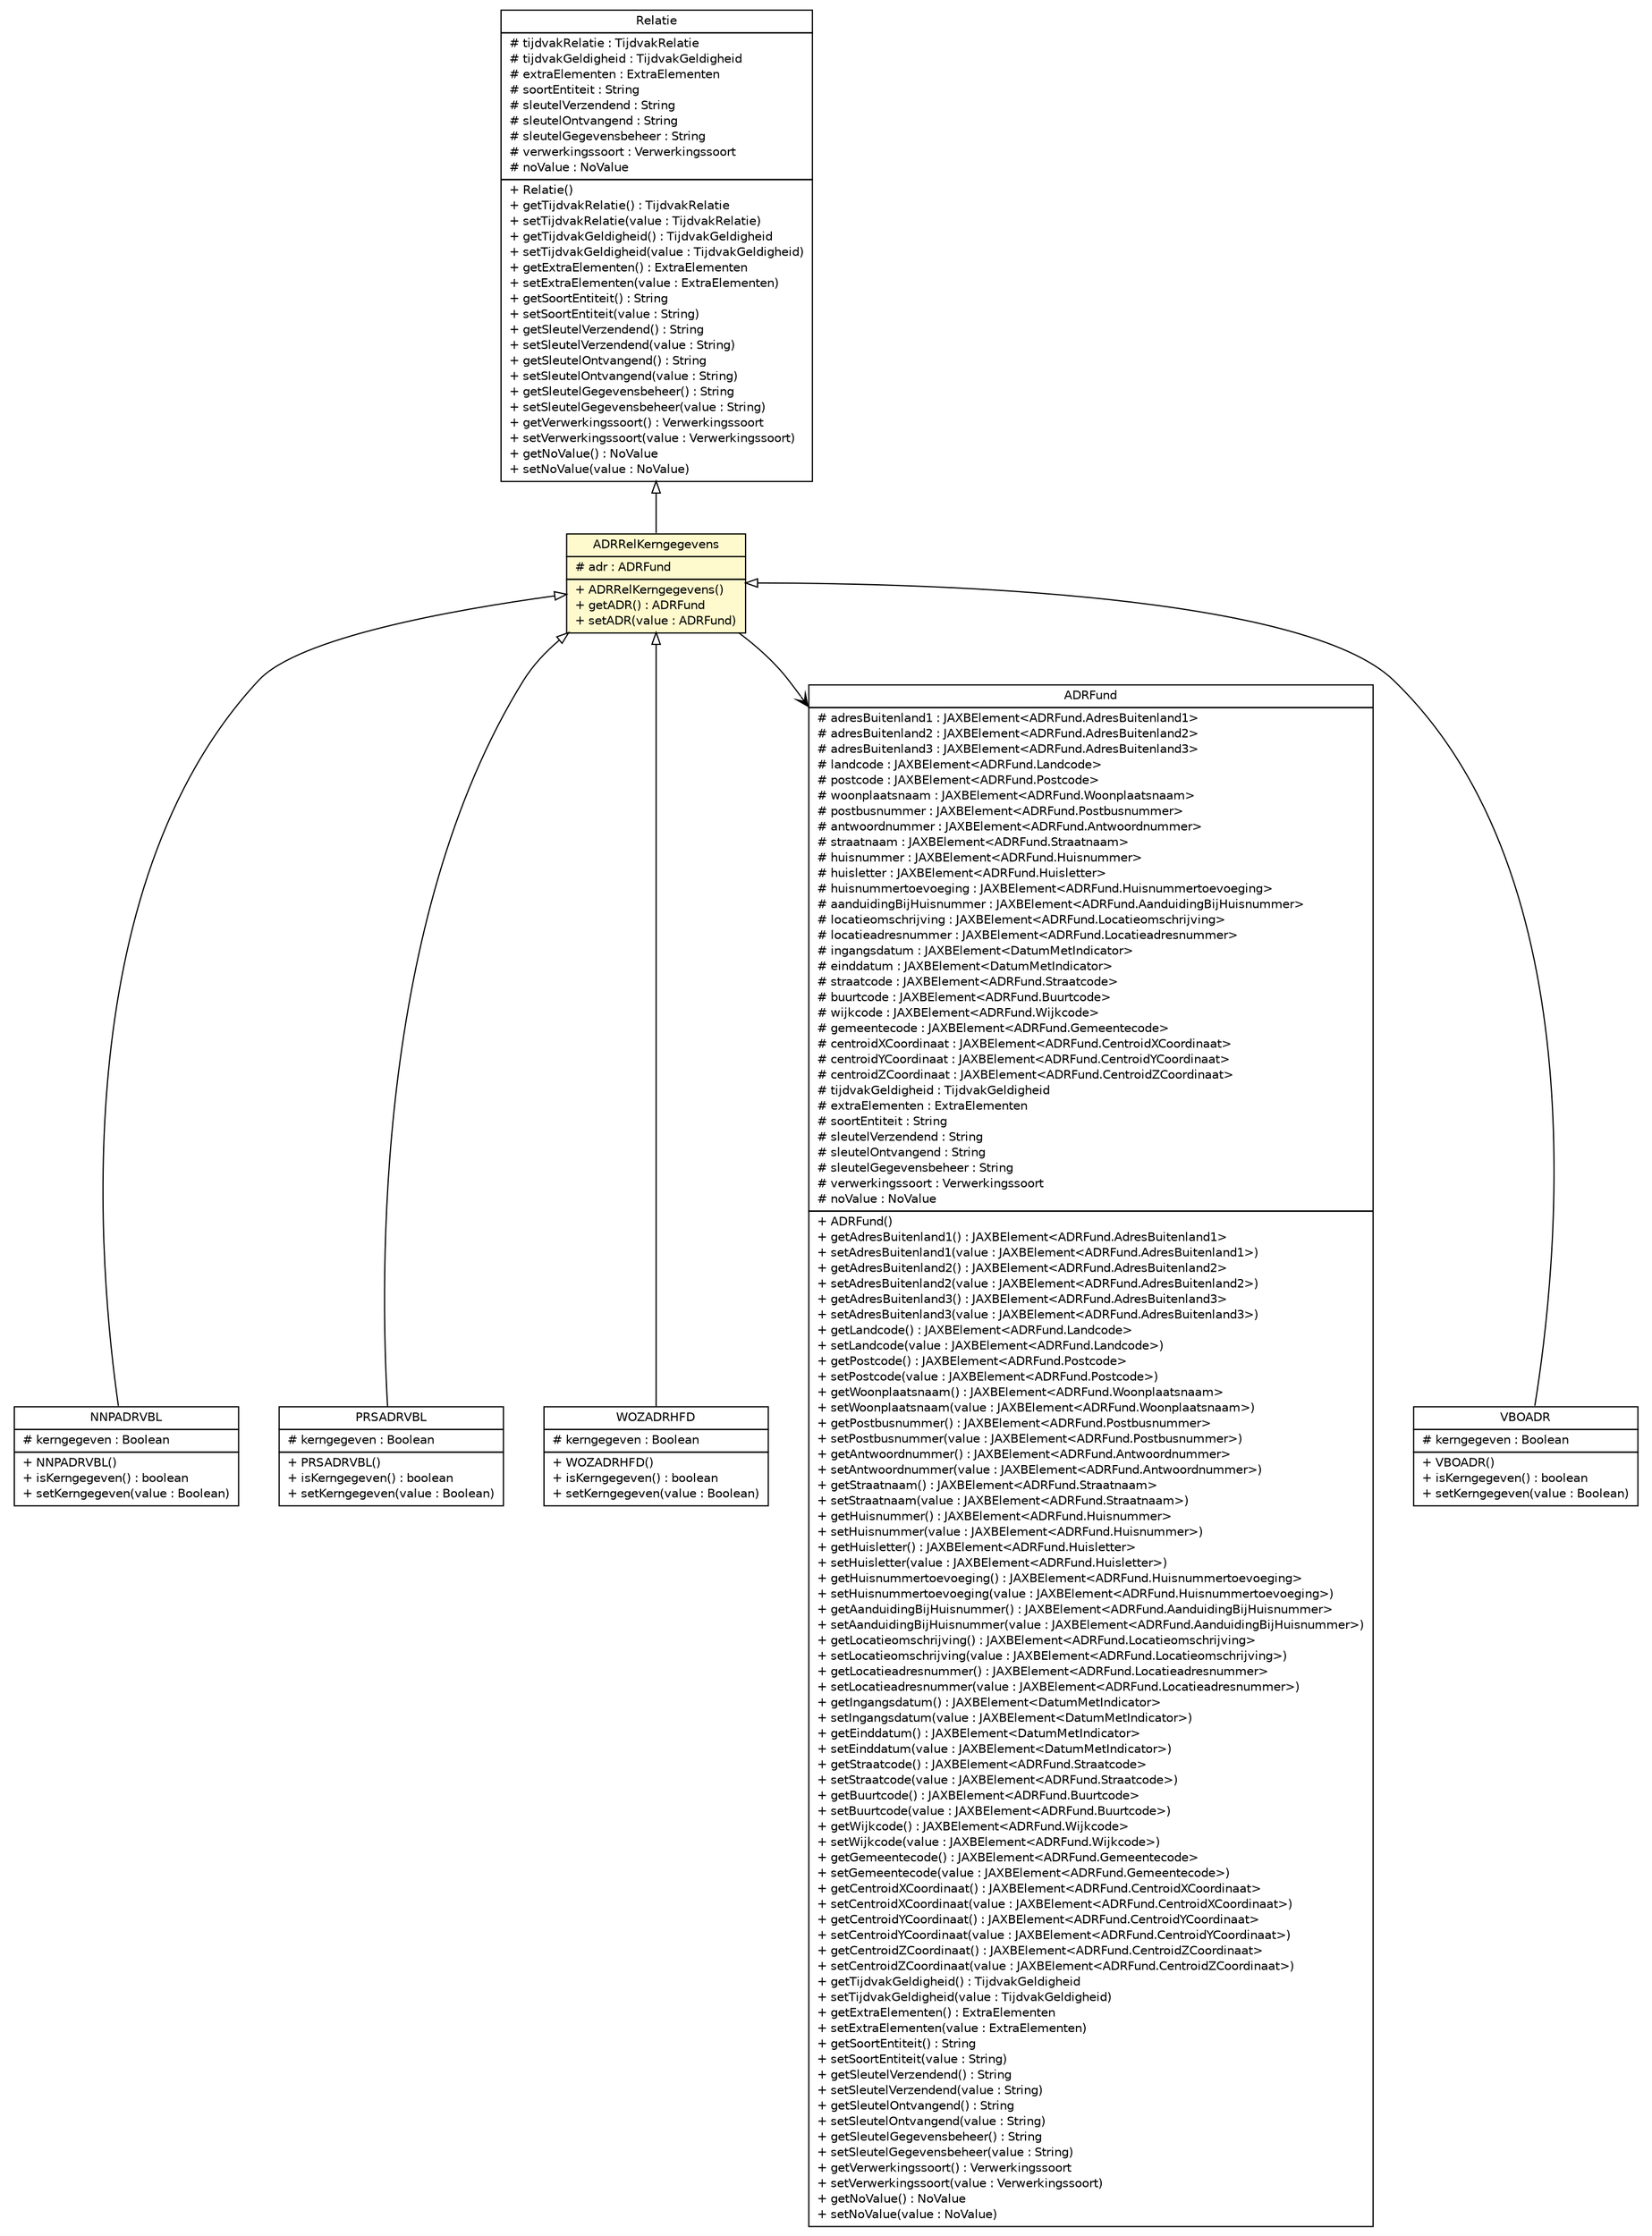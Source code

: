 #!/usr/local/bin/dot
#
# Class diagram 
# Generated by UMLGraph version R5_6-24-gf6e263 (http://www.umlgraph.org/)
#

digraph G {
	edge [fontname="Helvetica",fontsize=10,labelfontname="Helvetica",labelfontsize=10];
	node [fontname="Helvetica",fontsize=10,shape=plaintext];
	nodesep=0.25;
	ranksep=0.5;
	// nl.egem.stuf.sector.bg._0204.NNPKerngegevens.NNPADRVBL
	c30495 [label=<<table title="nl.egem.stuf.sector.bg._0204.NNPKerngegevens.NNPADRVBL" border="0" cellborder="1" cellspacing="0" cellpadding="2" port="p" href="./NNPKerngegevens.NNPADRVBL.html">
		<tr><td><table border="0" cellspacing="0" cellpadding="1">
<tr><td align="center" balign="center"> NNPADRVBL </td></tr>
		</table></td></tr>
		<tr><td><table border="0" cellspacing="0" cellpadding="1">
<tr><td align="left" balign="left"> # kerngegeven : Boolean </td></tr>
		</table></td></tr>
		<tr><td><table border="0" cellspacing="0" cellpadding="1">
<tr><td align="left" balign="left"> + NNPADRVBL() </td></tr>
<tr><td align="left" balign="left"> + isKerngegeven() : boolean </td></tr>
<tr><td align="left" balign="left"> + setKerngegeven(value : Boolean) </td></tr>
		</table></td></tr>
		</table>>, URL="./NNPKerngegevens.NNPADRVBL.html", fontname="Helvetica", fontcolor="black", fontsize=10.0];
	// nl.egem.stuf.sector.bg._0204.PRSADRVBL
	c30585 [label=<<table title="nl.egem.stuf.sector.bg._0204.PRSADRVBL" border="0" cellborder="1" cellspacing="0" cellpadding="2" port="p" href="./PRSADRVBL.html">
		<tr><td><table border="0" cellspacing="0" cellpadding="1">
<tr><td align="center" balign="center"> PRSADRVBL </td></tr>
		</table></td></tr>
		<tr><td><table border="0" cellspacing="0" cellpadding="1">
<tr><td align="left" balign="left"> # kerngegeven : Boolean </td></tr>
		</table></td></tr>
		<tr><td><table border="0" cellspacing="0" cellpadding="1">
<tr><td align="left" balign="left"> + PRSADRVBL() </td></tr>
<tr><td align="left" balign="left"> + isKerngegeven() : boolean </td></tr>
<tr><td align="left" balign="left"> + setKerngegeven(value : Boolean) </td></tr>
		</table></td></tr>
		</table>>, URL="./PRSADRVBL.html", fontname="Helvetica", fontcolor="black", fontsize=10.0];
	// nl.egem.stuf.sector.bg._0204.WOZKerngegevens.WOZADRHFD
	c30613 [label=<<table title="nl.egem.stuf.sector.bg._0204.WOZKerngegevens.WOZADRHFD" border="0" cellborder="1" cellspacing="0" cellpadding="2" port="p" href="./WOZKerngegevens.WOZADRHFD.html">
		<tr><td><table border="0" cellspacing="0" cellpadding="1">
<tr><td align="center" balign="center"> WOZADRHFD </td></tr>
		</table></td></tr>
		<tr><td><table border="0" cellspacing="0" cellpadding="1">
<tr><td align="left" balign="left"> # kerngegeven : Boolean </td></tr>
		</table></td></tr>
		<tr><td><table border="0" cellspacing="0" cellpadding="1">
<tr><td align="left" balign="left"> + WOZADRHFD() </td></tr>
<tr><td align="left" balign="left"> + isKerngegeven() : boolean </td></tr>
<tr><td align="left" balign="left"> + setKerngegeven(value : Boolean) </td></tr>
		</table></td></tr>
		</table>>, URL="./WOZKerngegevens.WOZADRHFD.html", fontname="Helvetica", fontcolor="black", fontsize=10.0];
	// nl.egem.stuf.sector.bg._0204.ADRFund
	c30660 [label=<<table title="nl.egem.stuf.sector.bg._0204.ADRFund" border="0" cellborder="1" cellspacing="0" cellpadding="2" port="p" href="./ADRFund.html">
		<tr><td><table border="0" cellspacing="0" cellpadding="1">
<tr><td align="center" balign="center"> ADRFund </td></tr>
		</table></td></tr>
		<tr><td><table border="0" cellspacing="0" cellpadding="1">
<tr><td align="left" balign="left"> # adresBuitenland1 : JAXBElement&lt;ADRFund.AdresBuitenland1&gt; </td></tr>
<tr><td align="left" balign="left"> # adresBuitenland2 : JAXBElement&lt;ADRFund.AdresBuitenland2&gt; </td></tr>
<tr><td align="left" balign="left"> # adresBuitenland3 : JAXBElement&lt;ADRFund.AdresBuitenland3&gt; </td></tr>
<tr><td align="left" balign="left"> # landcode : JAXBElement&lt;ADRFund.Landcode&gt; </td></tr>
<tr><td align="left" balign="left"> # postcode : JAXBElement&lt;ADRFund.Postcode&gt; </td></tr>
<tr><td align="left" balign="left"> # woonplaatsnaam : JAXBElement&lt;ADRFund.Woonplaatsnaam&gt; </td></tr>
<tr><td align="left" balign="left"> # postbusnummer : JAXBElement&lt;ADRFund.Postbusnummer&gt; </td></tr>
<tr><td align="left" balign="left"> # antwoordnummer : JAXBElement&lt;ADRFund.Antwoordnummer&gt; </td></tr>
<tr><td align="left" balign="left"> # straatnaam : JAXBElement&lt;ADRFund.Straatnaam&gt; </td></tr>
<tr><td align="left" balign="left"> # huisnummer : JAXBElement&lt;ADRFund.Huisnummer&gt; </td></tr>
<tr><td align="left" balign="left"> # huisletter : JAXBElement&lt;ADRFund.Huisletter&gt; </td></tr>
<tr><td align="left" balign="left"> # huisnummertoevoeging : JAXBElement&lt;ADRFund.Huisnummertoevoeging&gt; </td></tr>
<tr><td align="left" balign="left"> # aanduidingBijHuisnummer : JAXBElement&lt;ADRFund.AanduidingBijHuisnummer&gt; </td></tr>
<tr><td align="left" balign="left"> # locatieomschrijving : JAXBElement&lt;ADRFund.Locatieomschrijving&gt; </td></tr>
<tr><td align="left" balign="left"> # locatieadresnummer : JAXBElement&lt;ADRFund.Locatieadresnummer&gt; </td></tr>
<tr><td align="left" balign="left"> # ingangsdatum : JAXBElement&lt;DatumMetIndicator&gt; </td></tr>
<tr><td align="left" balign="left"> # einddatum : JAXBElement&lt;DatumMetIndicator&gt; </td></tr>
<tr><td align="left" balign="left"> # straatcode : JAXBElement&lt;ADRFund.Straatcode&gt; </td></tr>
<tr><td align="left" balign="left"> # buurtcode : JAXBElement&lt;ADRFund.Buurtcode&gt; </td></tr>
<tr><td align="left" balign="left"> # wijkcode : JAXBElement&lt;ADRFund.Wijkcode&gt; </td></tr>
<tr><td align="left" balign="left"> # gemeentecode : JAXBElement&lt;ADRFund.Gemeentecode&gt; </td></tr>
<tr><td align="left" balign="left"> # centroidXCoordinaat : JAXBElement&lt;ADRFund.CentroidXCoordinaat&gt; </td></tr>
<tr><td align="left" balign="left"> # centroidYCoordinaat : JAXBElement&lt;ADRFund.CentroidYCoordinaat&gt; </td></tr>
<tr><td align="left" balign="left"> # centroidZCoordinaat : JAXBElement&lt;ADRFund.CentroidZCoordinaat&gt; </td></tr>
<tr><td align="left" balign="left"> # tijdvakGeldigheid : TijdvakGeldigheid </td></tr>
<tr><td align="left" balign="left"> # extraElementen : ExtraElementen </td></tr>
<tr><td align="left" balign="left"> # soortEntiteit : String </td></tr>
<tr><td align="left" balign="left"> # sleutelVerzendend : String </td></tr>
<tr><td align="left" balign="left"> # sleutelOntvangend : String </td></tr>
<tr><td align="left" balign="left"> # sleutelGegevensbeheer : String </td></tr>
<tr><td align="left" balign="left"> # verwerkingssoort : Verwerkingssoort </td></tr>
<tr><td align="left" balign="left"> # noValue : NoValue </td></tr>
		</table></td></tr>
		<tr><td><table border="0" cellspacing="0" cellpadding="1">
<tr><td align="left" balign="left"> + ADRFund() </td></tr>
<tr><td align="left" balign="left"> + getAdresBuitenland1() : JAXBElement&lt;ADRFund.AdresBuitenland1&gt; </td></tr>
<tr><td align="left" balign="left"> + setAdresBuitenland1(value : JAXBElement&lt;ADRFund.AdresBuitenland1&gt;) </td></tr>
<tr><td align="left" balign="left"> + getAdresBuitenland2() : JAXBElement&lt;ADRFund.AdresBuitenland2&gt; </td></tr>
<tr><td align="left" balign="left"> + setAdresBuitenland2(value : JAXBElement&lt;ADRFund.AdresBuitenland2&gt;) </td></tr>
<tr><td align="left" balign="left"> + getAdresBuitenland3() : JAXBElement&lt;ADRFund.AdresBuitenland3&gt; </td></tr>
<tr><td align="left" balign="left"> + setAdresBuitenland3(value : JAXBElement&lt;ADRFund.AdresBuitenland3&gt;) </td></tr>
<tr><td align="left" balign="left"> + getLandcode() : JAXBElement&lt;ADRFund.Landcode&gt; </td></tr>
<tr><td align="left" balign="left"> + setLandcode(value : JAXBElement&lt;ADRFund.Landcode&gt;) </td></tr>
<tr><td align="left" balign="left"> + getPostcode() : JAXBElement&lt;ADRFund.Postcode&gt; </td></tr>
<tr><td align="left" balign="left"> + setPostcode(value : JAXBElement&lt;ADRFund.Postcode&gt;) </td></tr>
<tr><td align="left" balign="left"> + getWoonplaatsnaam() : JAXBElement&lt;ADRFund.Woonplaatsnaam&gt; </td></tr>
<tr><td align="left" balign="left"> + setWoonplaatsnaam(value : JAXBElement&lt;ADRFund.Woonplaatsnaam&gt;) </td></tr>
<tr><td align="left" balign="left"> + getPostbusnummer() : JAXBElement&lt;ADRFund.Postbusnummer&gt; </td></tr>
<tr><td align="left" balign="left"> + setPostbusnummer(value : JAXBElement&lt;ADRFund.Postbusnummer&gt;) </td></tr>
<tr><td align="left" balign="left"> + getAntwoordnummer() : JAXBElement&lt;ADRFund.Antwoordnummer&gt; </td></tr>
<tr><td align="left" balign="left"> + setAntwoordnummer(value : JAXBElement&lt;ADRFund.Antwoordnummer&gt;) </td></tr>
<tr><td align="left" balign="left"> + getStraatnaam() : JAXBElement&lt;ADRFund.Straatnaam&gt; </td></tr>
<tr><td align="left" balign="left"> + setStraatnaam(value : JAXBElement&lt;ADRFund.Straatnaam&gt;) </td></tr>
<tr><td align="left" balign="left"> + getHuisnummer() : JAXBElement&lt;ADRFund.Huisnummer&gt; </td></tr>
<tr><td align="left" balign="left"> + setHuisnummer(value : JAXBElement&lt;ADRFund.Huisnummer&gt;) </td></tr>
<tr><td align="left" balign="left"> + getHuisletter() : JAXBElement&lt;ADRFund.Huisletter&gt; </td></tr>
<tr><td align="left" balign="left"> + setHuisletter(value : JAXBElement&lt;ADRFund.Huisletter&gt;) </td></tr>
<tr><td align="left" balign="left"> + getHuisnummertoevoeging() : JAXBElement&lt;ADRFund.Huisnummertoevoeging&gt; </td></tr>
<tr><td align="left" balign="left"> + setHuisnummertoevoeging(value : JAXBElement&lt;ADRFund.Huisnummertoevoeging&gt;) </td></tr>
<tr><td align="left" balign="left"> + getAanduidingBijHuisnummer() : JAXBElement&lt;ADRFund.AanduidingBijHuisnummer&gt; </td></tr>
<tr><td align="left" balign="left"> + setAanduidingBijHuisnummer(value : JAXBElement&lt;ADRFund.AanduidingBijHuisnummer&gt;) </td></tr>
<tr><td align="left" balign="left"> + getLocatieomschrijving() : JAXBElement&lt;ADRFund.Locatieomschrijving&gt; </td></tr>
<tr><td align="left" balign="left"> + setLocatieomschrijving(value : JAXBElement&lt;ADRFund.Locatieomschrijving&gt;) </td></tr>
<tr><td align="left" balign="left"> + getLocatieadresnummer() : JAXBElement&lt;ADRFund.Locatieadresnummer&gt; </td></tr>
<tr><td align="left" balign="left"> + setLocatieadresnummer(value : JAXBElement&lt;ADRFund.Locatieadresnummer&gt;) </td></tr>
<tr><td align="left" balign="left"> + getIngangsdatum() : JAXBElement&lt;DatumMetIndicator&gt; </td></tr>
<tr><td align="left" balign="left"> + setIngangsdatum(value : JAXBElement&lt;DatumMetIndicator&gt;) </td></tr>
<tr><td align="left" balign="left"> + getEinddatum() : JAXBElement&lt;DatumMetIndicator&gt; </td></tr>
<tr><td align="left" balign="left"> + setEinddatum(value : JAXBElement&lt;DatumMetIndicator&gt;) </td></tr>
<tr><td align="left" balign="left"> + getStraatcode() : JAXBElement&lt;ADRFund.Straatcode&gt; </td></tr>
<tr><td align="left" balign="left"> + setStraatcode(value : JAXBElement&lt;ADRFund.Straatcode&gt;) </td></tr>
<tr><td align="left" balign="left"> + getBuurtcode() : JAXBElement&lt;ADRFund.Buurtcode&gt; </td></tr>
<tr><td align="left" balign="left"> + setBuurtcode(value : JAXBElement&lt;ADRFund.Buurtcode&gt;) </td></tr>
<tr><td align="left" balign="left"> + getWijkcode() : JAXBElement&lt;ADRFund.Wijkcode&gt; </td></tr>
<tr><td align="left" balign="left"> + setWijkcode(value : JAXBElement&lt;ADRFund.Wijkcode&gt;) </td></tr>
<tr><td align="left" balign="left"> + getGemeentecode() : JAXBElement&lt;ADRFund.Gemeentecode&gt; </td></tr>
<tr><td align="left" balign="left"> + setGemeentecode(value : JAXBElement&lt;ADRFund.Gemeentecode&gt;) </td></tr>
<tr><td align="left" balign="left"> + getCentroidXCoordinaat() : JAXBElement&lt;ADRFund.CentroidXCoordinaat&gt; </td></tr>
<tr><td align="left" balign="left"> + setCentroidXCoordinaat(value : JAXBElement&lt;ADRFund.CentroidXCoordinaat&gt;) </td></tr>
<tr><td align="left" balign="left"> + getCentroidYCoordinaat() : JAXBElement&lt;ADRFund.CentroidYCoordinaat&gt; </td></tr>
<tr><td align="left" balign="left"> + setCentroidYCoordinaat(value : JAXBElement&lt;ADRFund.CentroidYCoordinaat&gt;) </td></tr>
<tr><td align="left" balign="left"> + getCentroidZCoordinaat() : JAXBElement&lt;ADRFund.CentroidZCoordinaat&gt; </td></tr>
<tr><td align="left" balign="left"> + setCentroidZCoordinaat(value : JAXBElement&lt;ADRFund.CentroidZCoordinaat&gt;) </td></tr>
<tr><td align="left" balign="left"> + getTijdvakGeldigheid() : TijdvakGeldigheid </td></tr>
<tr><td align="left" balign="left"> + setTijdvakGeldigheid(value : TijdvakGeldigheid) </td></tr>
<tr><td align="left" balign="left"> + getExtraElementen() : ExtraElementen </td></tr>
<tr><td align="left" balign="left"> + setExtraElementen(value : ExtraElementen) </td></tr>
<tr><td align="left" balign="left"> + getSoortEntiteit() : String </td></tr>
<tr><td align="left" balign="left"> + setSoortEntiteit(value : String) </td></tr>
<tr><td align="left" balign="left"> + getSleutelVerzendend() : String </td></tr>
<tr><td align="left" balign="left"> + setSleutelVerzendend(value : String) </td></tr>
<tr><td align="left" balign="left"> + getSleutelOntvangend() : String </td></tr>
<tr><td align="left" balign="left"> + setSleutelOntvangend(value : String) </td></tr>
<tr><td align="left" balign="left"> + getSleutelGegevensbeheer() : String </td></tr>
<tr><td align="left" balign="left"> + setSleutelGegevensbeheer(value : String) </td></tr>
<tr><td align="left" balign="left"> + getVerwerkingssoort() : Verwerkingssoort </td></tr>
<tr><td align="left" balign="left"> + setVerwerkingssoort(value : Verwerkingssoort) </td></tr>
<tr><td align="left" balign="left"> + getNoValue() : NoValue </td></tr>
<tr><td align="left" balign="left"> + setNoValue(value : NoValue) </td></tr>
		</table></td></tr>
		</table>>, URL="./ADRFund.html", fontname="Helvetica", fontcolor="black", fontsize=10.0];
	// nl.egem.stuf.sector.bg._0204.Relatie
	c30694 [label=<<table title="nl.egem.stuf.sector.bg._0204.Relatie" border="0" cellborder="1" cellspacing="0" cellpadding="2" port="p" href="./Relatie.html">
		<tr><td><table border="0" cellspacing="0" cellpadding="1">
<tr><td align="center" balign="center"> Relatie </td></tr>
		</table></td></tr>
		<tr><td><table border="0" cellspacing="0" cellpadding="1">
<tr><td align="left" balign="left"> # tijdvakRelatie : TijdvakRelatie </td></tr>
<tr><td align="left" balign="left"> # tijdvakGeldigheid : TijdvakGeldigheid </td></tr>
<tr><td align="left" balign="left"> # extraElementen : ExtraElementen </td></tr>
<tr><td align="left" balign="left"> # soortEntiteit : String </td></tr>
<tr><td align="left" balign="left"> # sleutelVerzendend : String </td></tr>
<tr><td align="left" balign="left"> # sleutelOntvangend : String </td></tr>
<tr><td align="left" balign="left"> # sleutelGegevensbeheer : String </td></tr>
<tr><td align="left" balign="left"> # verwerkingssoort : Verwerkingssoort </td></tr>
<tr><td align="left" balign="left"> # noValue : NoValue </td></tr>
		</table></td></tr>
		<tr><td><table border="0" cellspacing="0" cellpadding="1">
<tr><td align="left" balign="left"> + Relatie() </td></tr>
<tr><td align="left" balign="left"> + getTijdvakRelatie() : TijdvakRelatie </td></tr>
<tr><td align="left" balign="left"> + setTijdvakRelatie(value : TijdvakRelatie) </td></tr>
<tr><td align="left" balign="left"> + getTijdvakGeldigheid() : TijdvakGeldigheid </td></tr>
<tr><td align="left" balign="left"> + setTijdvakGeldigheid(value : TijdvakGeldigheid) </td></tr>
<tr><td align="left" balign="left"> + getExtraElementen() : ExtraElementen </td></tr>
<tr><td align="left" balign="left"> + setExtraElementen(value : ExtraElementen) </td></tr>
<tr><td align="left" balign="left"> + getSoortEntiteit() : String </td></tr>
<tr><td align="left" balign="left"> + setSoortEntiteit(value : String) </td></tr>
<tr><td align="left" balign="left"> + getSleutelVerzendend() : String </td></tr>
<tr><td align="left" balign="left"> + setSleutelVerzendend(value : String) </td></tr>
<tr><td align="left" balign="left"> + getSleutelOntvangend() : String </td></tr>
<tr><td align="left" balign="left"> + setSleutelOntvangend(value : String) </td></tr>
<tr><td align="left" balign="left"> + getSleutelGegevensbeheer() : String </td></tr>
<tr><td align="left" balign="left"> + setSleutelGegevensbeheer(value : String) </td></tr>
<tr><td align="left" balign="left"> + getVerwerkingssoort() : Verwerkingssoort </td></tr>
<tr><td align="left" balign="left"> + setVerwerkingssoort(value : Verwerkingssoort) </td></tr>
<tr><td align="left" balign="left"> + getNoValue() : NoValue </td></tr>
<tr><td align="left" balign="left"> + setNoValue(value : NoValue) </td></tr>
		</table></td></tr>
		</table>>, URL="./Relatie.html", fontname="Helvetica", fontcolor="black", fontsize=10.0];
	// nl.egem.stuf.sector.bg._0204.ADRRelKerngegevens
	c30695 [label=<<table title="nl.egem.stuf.sector.bg._0204.ADRRelKerngegevens" border="0" cellborder="1" cellspacing="0" cellpadding="2" port="p" bgcolor="lemonChiffon" href="./ADRRelKerngegevens.html">
		<tr><td><table border="0" cellspacing="0" cellpadding="1">
<tr><td align="center" balign="center"> ADRRelKerngegevens </td></tr>
		</table></td></tr>
		<tr><td><table border="0" cellspacing="0" cellpadding="1">
<tr><td align="left" balign="left"> # adr : ADRFund </td></tr>
		</table></td></tr>
		<tr><td><table border="0" cellspacing="0" cellpadding="1">
<tr><td align="left" balign="left"> + ADRRelKerngegevens() </td></tr>
<tr><td align="left" balign="left"> + getADR() : ADRFund </td></tr>
<tr><td align="left" balign="left"> + setADR(value : ADRFund) </td></tr>
		</table></td></tr>
		</table>>, URL="./ADRRelKerngegevens.html", fontname="Helvetica", fontcolor="black", fontsize=10.0];
	// nl.egem.stuf.sector.bg._0204.VBOKerngegevens.VBOADR
	c30785 [label=<<table title="nl.egem.stuf.sector.bg._0204.VBOKerngegevens.VBOADR" border="0" cellborder="1" cellspacing="0" cellpadding="2" port="p" href="./VBOKerngegevens.VBOADR.html">
		<tr><td><table border="0" cellspacing="0" cellpadding="1">
<tr><td align="center" balign="center"> VBOADR </td></tr>
		</table></td></tr>
		<tr><td><table border="0" cellspacing="0" cellpadding="1">
<tr><td align="left" balign="left"> # kerngegeven : Boolean </td></tr>
		</table></td></tr>
		<tr><td><table border="0" cellspacing="0" cellpadding="1">
<tr><td align="left" balign="left"> + VBOADR() </td></tr>
<tr><td align="left" balign="left"> + isKerngegeven() : boolean </td></tr>
<tr><td align="left" balign="left"> + setKerngegeven(value : Boolean) </td></tr>
		</table></td></tr>
		</table>>, URL="./VBOKerngegevens.VBOADR.html", fontname="Helvetica", fontcolor="black", fontsize=10.0];
	//nl.egem.stuf.sector.bg._0204.NNPKerngegevens.NNPADRVBL extends nl.egem.stuf.sector.bg._0204.ADRRelKerngegevens
	c30695:p -> c30495:p [dir=back,arrowtail=empty];
	//nl.egem.stuf.sector.bg._0204.PRSADRVBL extends nl.egem.stuf.sector.bg._0204.ADRRelKerngegevens
	c30695:p -> c30585:p [dir=back,arrowtail=empty];
	//nl.egem.stuf.sector.bg._0204.WOZKerngegevens.WOZADRHFD extends nl.egem.stuf.sector.bg._0204.ADRRelKerngegevens
	c30695:p -> c30613:p [dir=back,arrowtail=empty];
	//nl.egem.stuf.sector.bg._0204.ADRRelKerngegevens extends nl.egem.stuf.sector.bg._0204.Relatie
	c30694:p -> c30695:p [dir=back,arrowtail=empty];
	//nl.egem.stuf.sector.bg._0204.VBOKerngegevens.VBOADR extends nl.egem.stuf.sector.bg._0204.ADRRelKerngegevens
	c30695:p -> c30785:p [dir=back,arrowtail=empty];
	// nl.egem.stuf.sector.bg._0204.ADRRelKerngegevens NAVASSOC nl.egem.stuf.sector.bg._0204.ADRFund
	c30695:p -> c30660:p [taillabel="", label="", headlabel="", fontname="Helvetica", fontcolor="black", fontsize=10.0, color="black", arrowhead=open];
}

